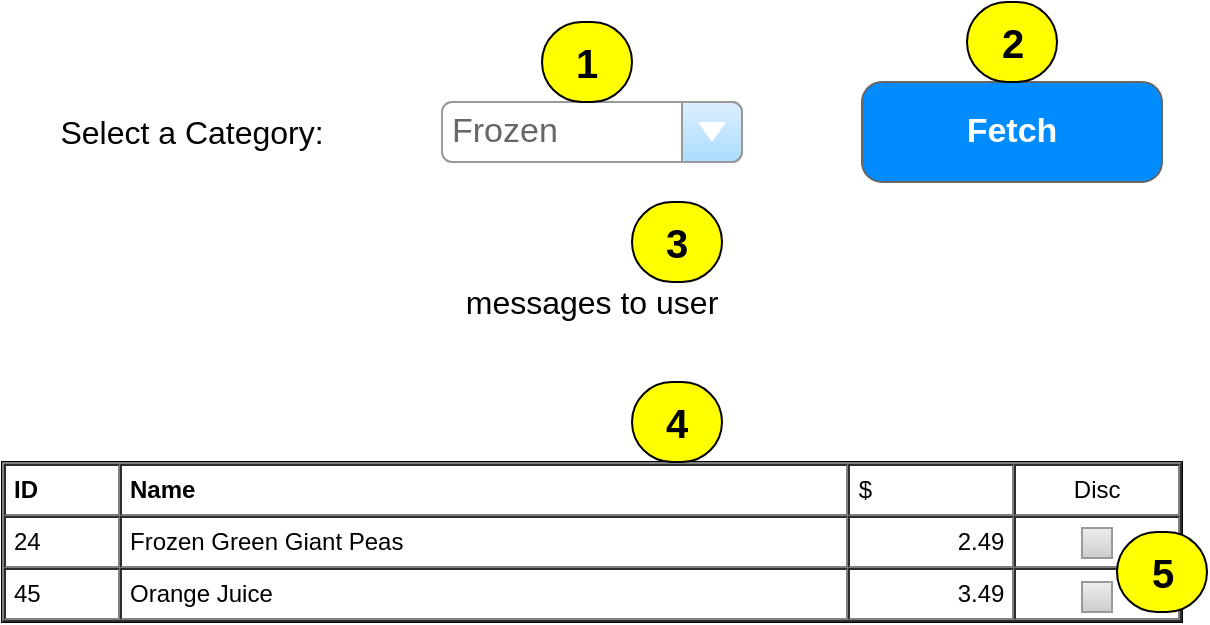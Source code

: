 <mxfile version="12.2.6" type="device" pages="1"><diagram id="91rf00j_KNI5rhUbxWCI" name="Page-1"><mxGraphModel dx="1088" dy="551" grid="1" gridSize="10" guides="1" tooltips="1" connect="1" arrows="1" fold="1" page="1" pageScale="1" pageWidth="850" pageHeight="1100" math="0" shadow="0"><root><mxCell id="0"/><mxCell id="1" parent="0"/><mxCell id="F0xhfBzLZaPNQ2l5tQRc-1" value="Select a Category:" style="text;html=1;strokeColor=none;fillColor=none;align=center;verticalAlign=middle;whiteSpace=wrap;rounded=0;fontSize=16;" vertex="1" parent="1"><mxGeometry x="150" y="90" width="150" height="30" as="geometry"/></mxCell><mxCell id="F0xhfBzLZaPNQ2l5tQRc-2" value="Frozen" style="strokeWidth=1;shadow=0;dashed=0;align=center;html=1;shape=mxgraph.mockup.forms.comboBox;strokeColor=#999999;fillColor=#ddeeff;align=left;fillColor2=#aaddff;mainText=;fontColor=#666666;fontSize=17;spacingLeft=3;" vertex="1" parent="1"><mxGeometry x="350" y="90" width="150" height="30" as="geometry"/></mxCell><mxCell id="F0xhfBzLZaPNQ2l5tQRc-3" value="Fetch" style="strokeWidth=1;shadow=0;dashed=0;align=center;html=1;shape=mxgraph.mockup.buttons.button;strokeColor=#666666;fontColor=#ffffff;mainText=;buttonStyle=round;fontSize=17;fontStyle=1;fillColor=#008cff;whiteSpace=wrap;" vertex="1" parent="1"><mxGeometry x="560" y="80" width="150" height="50" as="geometry"/></mxCell><mxCell id="F0xhfBzLZaPNQ2l5tQRc-4" value="messages to user" style="text;html=1;strokeColor=none;fillColor=none;align=center;verticalAlign=middle;whiteSpace=wrap;rounded=0;fontSize=16;" vertex="1" parent="1"><mxGeometry x="335" y="180" width="180" height="20" as="geometry"/></mxCell><mxCell id="F0xhfBzLZaPNQ2l5tQRc-5" value="&lt;table cellpadding=&quot;4&quot; cellspacing=&quot;0&quot; border=&quot;1&quot; style=&quot;font-size: 1em ; width: 100% ; height: 100%&quot;&gt;&lt;tbody&gt;&lt;tr&gt;&lt;th&gt;ID&lt;/th&gt;&lt;th&gt;Name&lt;/th&gt;&lt;td&gt;$&lt;/td&gt;&lt;td style=&quot;text-align: center&quot;&gt;Disc&lt;/td&gt;&lt;/tr&gt;&lt;tr&gt;&lt;td&gt;24&lt;/td&gt;&lt;td&gt;Frozen Green Giant Peas&lt;/td&gt;&lt;td style=&quot;text-align: right&quot;&gt;2.49&lt;/td&gt;&lt;td&gt;&lt;br&gt;&lt;/td&gt;&lt;/tr&gt;&lt;tr&gt;&lt;td&gt;45&lt;/td&gt;&lt;td&gt;Orange Juice&lt;/td&gt;&lt;td style=&quot;text-align: right&quot;&gt;3.49&lt;/td&gt;&lt;td&gt;&lt;br&gt;&lt;/td&gt;&lt;/tr&gt;&lt;/tbody&gt;&lt;/table&gt; " style="verticalAlign=top;align=left;overflow=fill;fontSize=12;fontFamily=Helvetica;html=1" vertex="1" parent="1"><mxGeometry x="130" y="270" width="590" height="80" as="geometry"/></mxCell><mxCell id="F0xhfBzLZaPNQ2l5tQRc-6" value="" style="strokeWidth=1;shadow=0;dashed=0;align=center;html=1;shape=mxgraph.mockup.forms.rrect;rSize=0;fillColor=#eeeeee;strokeColor=#999999;gradientColor=#cccccc;align=left;spacingLeft=4;fontSize=17;fontColor=#666666;labelPosition=right;" vertex="1" parent="1"><mxGeometry x="670" y="303" width="15" height="15" as="geometry"/></mxCell><mxCell id="F0xhfBzLZaPNQ2l5tQRc-7" value="" style="strokeWidth=1;shadow=0;dashed=0;align=center;html=1;shape=mxgraph.mockup.forms.rrect;rSize=0;fillColor=#eeeeee;strokeColor=#999999;gradientColor=#cccccc;align=left;spacingLeft=4;fontSize=17;fontColor=#666666;labelPosition=right;" vertex="1" parent="1"><mxGeometry x="670" y="330" width="15" height="15" as="geometry"/></mxCell><mxCell id="F0xhfBzLZaPNQ2l5tQRc-8" value="&lt;b&gt;&lt;font style=&quot;font-size: 20px&quot;&gt;1&lt;/font&gt;&lt;/b&gt;" style="text;html=1;strokeColor=#000000;fillColor=#FFFF00;align=center;verticalAlign=middle;whiteSpace=wrap;rounded=1;fontSize=16;arcSize=50;" vertex="1" parent="1"><mxGeometry x="400" y="50" width="45" height="40" as="geometry"/></mxCell><mxCell id="F0xhfBzLZaPNQ2l5tQRc-9" value="&lt;b&gt;&lt;font style=&quot;font-size: 20px&quot;&gt;2&lt;/font&gt;&lt;/b&gt;" style="text;html=1;strokeColor=#000000;fillColor=#FFFF00;align=center;verticalAlign=middle;whiteSpace=wrap;rounded=1;fontSize=16;arcSize=50;" vertex="1" parent="1"><mxGeometry x="612.5" y="40" width="45" height="40" as="geometry"/></mxCell><mxCell id="F0xhfBzLZaPNQ2l5tQRc-10" value="&lt;b&gt;&lt;font style=&quot;font-size: 20px&quot;&gt;3&lt;/font&gt;&lt;/b&gt;" style="text;html=1;strokeColor=#000000;fillColor=#FFFF00;align=center;verticalAlign=middle;whiteSpace=wrap;rounded=1;fontSize=16;arcSize=50;" vertex="1" parent="1"><mxGeometry x="445" y="140" width="45" height="40" as="geometry"/></mxCell><mxCell id="F0xhfBzLZaPNQ2l5tQRc-11" value="&lt;b&gt;&lt;font style=&quot;font-size: 20px&quot;&gt;4&lt;/font&gt;&lt;/b&gt;" style="text;html=1;strokeColor=#000000;fillColor=#FFFF00;align=center;verticalAlign=middle;whiteSpace=wrap;rounded=1;fontSize=16;arcSize=50;" vertex="1" parent="1"><mxGeometry x="445" y="230" width="45" height="40" as="geometry"/></mxCell><mxCell id="F0xhfBzLZaPNQ2l5tQRc-12" value="&lt;b&gt;&lt;font style=&quot;font-size: 20px&quot;&gt;5&lt;/font&gt;&lt;/b&gt;" style="text;html=1;strokeColor=#000000;fillColor=#FFFF00;align=center;verticalAlign=middle;whiteSpace=wrap;rounded=1;fontSize=16;arcSize=50;" vertex="1" parent="1"><mxGeometry x="687.5" y="305" width="45" height="40" as="geometry"/></mxCell></root></mxGraphModel></diagram></mxfile>